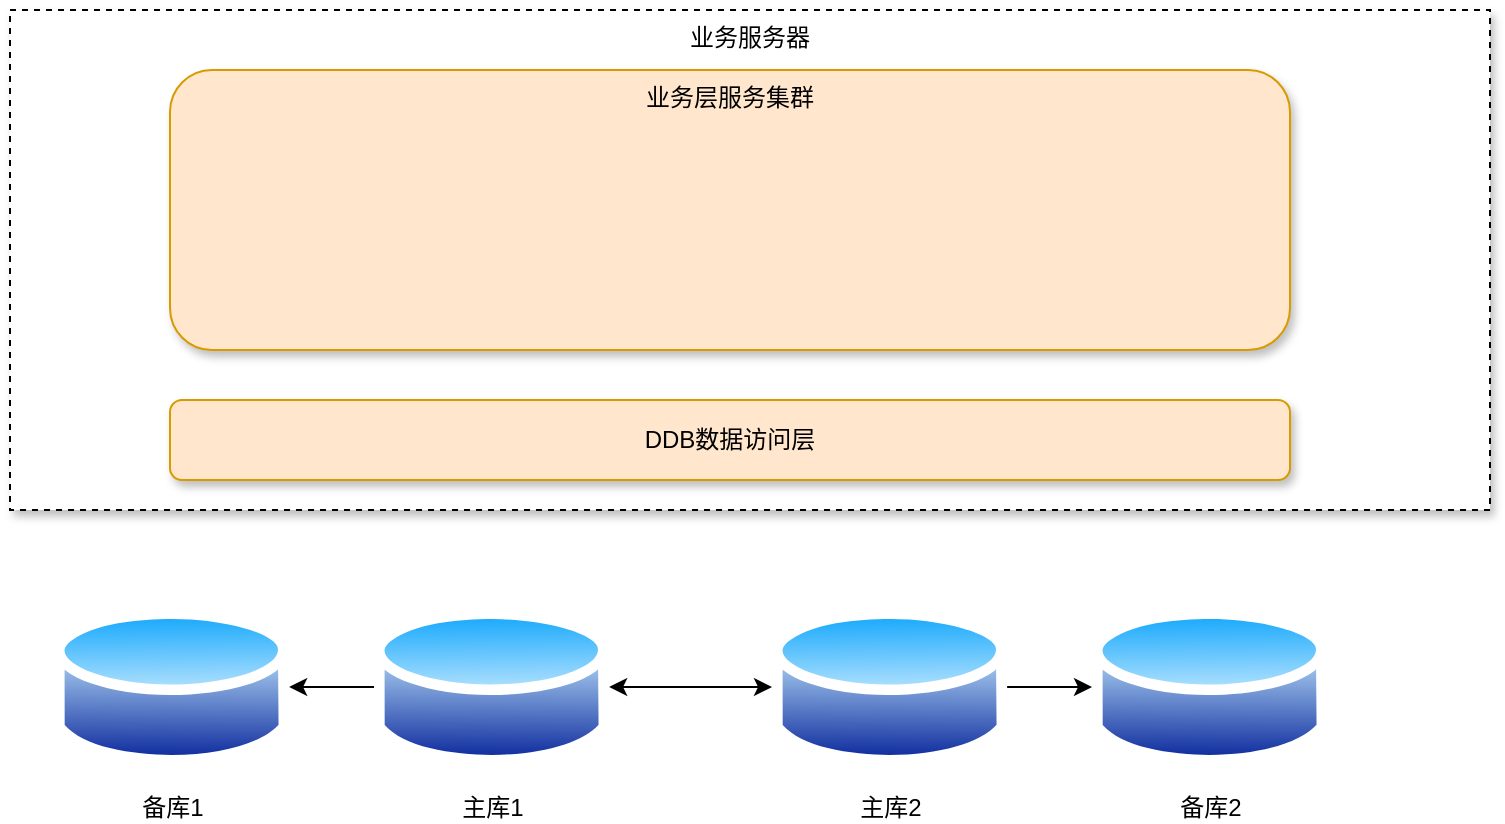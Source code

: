 <mxfile version="20.8.22" type="github">
  <diagram name="第 1 页" id="w5kMuyohykV-fYUs5tee">
    <mxGraphModel dx="1050" dy="549" grid="1" gridSize="10" guides="1" tooltips="1" connect="1" arrows="1" fold="1" page="1" pageScale="1" pageWidth="827" pageHeight="1169" math="0" shadow="0">
      <root>
        <mxCell id="0" />
        <mxCell id="1" parent="0" />
        <mxCell id="158hAJmfXYxpWNlwyLz5-7" value="" style="edgeStyle=orthogonalEdgeStyle;rounded=0;orthogonalLoop=1;jettySize=auto;html=1;" edge="1" parent="1" source="158hAJmfXYxpWNlwyLz5-1" target="158hAJmfXYxpWNlwyLz5-5">
          <mxGeometry relative="1" as="geometry" />
        </mxCell>
        <mxCell id="158hAJmfXYxpWNlwyLz5-9" value="" style="edgeStyle=orthogonalEdgeStyle;rounded=0;orthogonalLoop=1;jettySize=auto;html=1;startArrow=classic;startFill=1;" edge="1" parent="1" source="158hAJmfXYxpWNlwyLz5-1" target="158hAJmfXYxpWNlwyLz5-2">
          <mxGeometry relative="1" as="geometry" />
        </mxCell>
        <mxCell id="158hAJmfXYxpWNlwyLz5-1" value="主库1" style="aspect=fixed;perimeter=ellipsePerimeter;html=1;align=center;shadow=0;dashed=0;spacingTop=3;image;image=img/lib/active_directory/database.svg;" vertex="1" parent="1">
          <mxGeometry x="242" y="315" width="117.57" height="87" as="geometry" />
        </mxCell>
        <mxCell id="158hAJmfXYxpWNlwyLz5-8" value="" style="edgeStyle=orthogonalEdgeStyle;rounded=0;orthogonalLoop=1;jettySize=auto;html=1;" edge="1" parent="1" source="158hAJmfXYxpWNlwyLz5-2" target="158hAJmfXYxpWNlwyLz5-6">
          <mxGeometry relative="1" as="geometry" />
        </mxCell>
        <mxCell id="158hAJmfXYxpWNlwyLz5-2" value="主库2" style="aspect=fixed;perimeter=ellipsePerimeter;html=1;align=center;shadow=0;dashed=0;spacingTop=3;image;image=img/lib/active_directory/database.svg;" vertex="1" parent="1">
          <mxGeometry x="441" y="315" width="117.57" height="87" as="geometry" />
        </mxCell>
        <mxCell id="158hAJmfXYxpWNlwyLz5-5" value="备库1" style="aspect=fixed;perimeter=ellipsePerimeter;html=1;align=center;shadow=0;dashed=0;spacingTop=3;image;image=img/lib/active_directory/database.svg;" vertex="1" parent="1">
          <mxGeometry x="82" y="315" width="117.57" height="87" as="geometry" />
        </mxCell>
        <mxCell id="158hAJmfXYxpWNlwyLz5-6" value="备库2" style="aspect=fixed;perimeter=ellipsePerimeter;html=1;align=center;shadow=0;dashed=0;spacingTop=3;image;image=img/lib/active_directory/database.svg;" vertex="1" parent="1">
          <mxGeometry x="601" y="315" width="117.57" height="87" as="geometry" />
        </mxCell>
        <mxCell id="158hAJmfXYxpWNlwyLz5-10" value="业务服务器" style="rounded=0;whiteSpace=wrap;html=1;align=center;shadow=1;verticalAlign=top;dashed=1;" vertex="1" parent="1">
          <mxGeometry x="60" y="20" width="740" height="250" as="geometry" />
        </mxCell>
        <mxCell id="158hAJmfXYxpWNlwyLz5-11" value="业务层服务集群" style="rounded=1;whiteSpace=wrap;html=1;shadow=1;strokeColor=#d79b00;fontFamily=Helvetica;fontSize=12;fillColor=#ffe6cc;verticalAlign=top;" vertex="1" parent="1">
          <mxGeometry x="140" y="50" width="560" height="140" as="geometry" />
        </mxCell>
        <mxCell id="158hAJmfXYxpWNlwyLz5-13" value="DDB数据访问层" style="rounded=1;whiteSpace=wrap;html=1;shadow=1;strokeColor=#d79b00;fontFamily=Helvetica;fontSize=12;fillColor=#ffe6cc;verticalAlign=middle;" vertex="1" parent="1">
          <mxGeometry x="140" y="215" width="560" height="40" as="geometry" />
        </mxCell>
      </root>
    </mxGraphModel>
  </diagram>
</mxfile>
